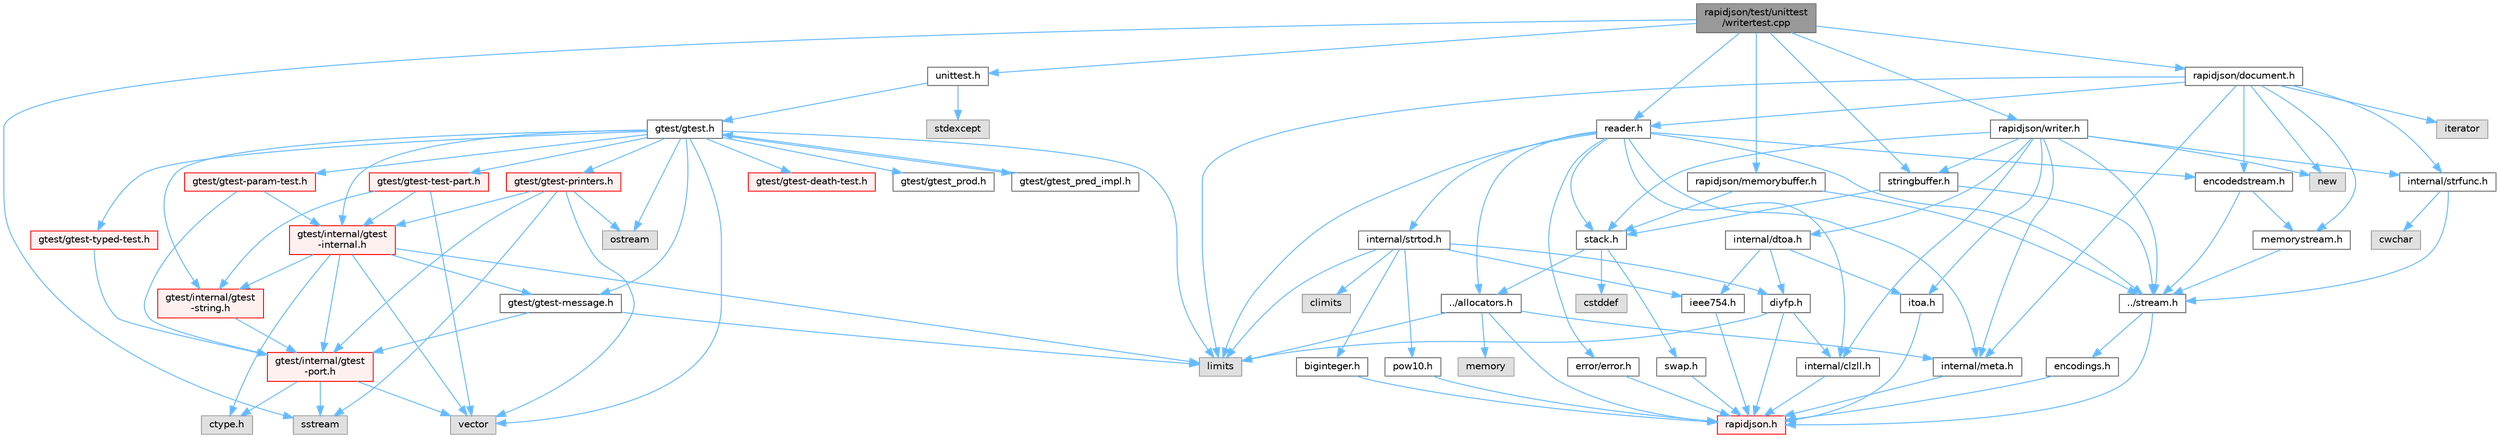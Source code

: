 digraph "rapidjson/test/unittest/writertest.cpp"
{
 // LATEX_PDF_SIZE
  bgcolor="transparent";
  edge [fontname=Helvetica,fontsize=10,labelfontname=Helvetica,labelfontsize=10];
  node [fontname=Helvetica,fontsize=10,shape=box,height=0.2,width=0.4];
  Node1 [id="Node000001",label="rapidjson/test/unittest\l/writertest.cpp",height=0.2,width=0.4,color="gray40", fillcolor="grey60", style="filled", fontcolor="black",tooltip=" "];
  Node1 -> Node2 [id="edge1_Node000001_Node000002",color="steelblue1",style="solid",tooltip=" "];
  Node2 [id="Node000002",label="unittest.h",height=0.2,width=0.4,color="grey40", fillcolor="white", style="filled",URL="$unittest_8h.html",tooltip=" "];
  Node2 -> Node3 [id="edge2_Node000002_Node000003",color="steelblue1",style="solid",tooltip=" "];
  Node3 [id="Node000003",label="gtest/gtest.h",height=0.2,width=0.4,color="grey40", fillcolor="white", style="filled",URL="$gtest_8h.html",tooltip=" "];
  Node3 -> Node4 [id="edge3_Node000003_Node000004",color="steelblue1",style="solid",tooltip=" "];
  Node4 [id="Node000004",label="limits",height=0.2,width=0.4,color="grey60", fillcolor="#E0E0E0", style="filled",tooltip=" "];
  Node3 -> Node5 [id="edge4_Node000003_Node000005",color="steelblue1",style="solid",tooltip=" "];
  Node5 [id="Node000005",label="ostream",height=0.2,width=0.4,color="grey60", fillcolor="#E0E0E0", style="filled",tooltip=" "];
  Node3 -> Node6 [id="edge5_Node000003_Node000006",color="steelblue1",style="solid",tooltip=" "];
  Node6 [id="Node000006",label="vector",height=0.2,width=0.4,color="grey60", fillcolor="#E0E0E0", style="filled",tooltip=" "];
  Node3 -> Node7 [id="edge6_Node000003_Node000007",color="steelblue1",style="solid",tooltip=" "];
  Node7 [id="Node000007",label="gtest/internal/gtest\l-internal.h",height=0.2,width=0.4,color="red", fillcolor="#FFF0F0", style="filled",URL="$gtest-internal_8h.html",tooltip=" "];
  Node7 -> Node8 [id="edge7_Node000007_Node000008",color="steelblue1",style="solid",tooltip=" "];
  Node8 [id="Node000008",label="gtest/internal/gtest\l-port.h",height=0.2,width=0.4,color="red", fillcolor="#FFF0F0", style="filled",URL="$gtest-port_8h.html",tooltip=" "];
  Node8 -> Node9 [id="edge8_Node000008_Node000009",color="steelblue1",style="solid",tooltip=" "];
  Node9 [id="Node000009",label="ctype.h",height=0.2,width=0.4,color="grey60", fillcolor="#E0E0E0", style="filled",tooltip=" "];
  Node8 -> Node19 [id="edge9_Node000008_Node000019",color="steelblue1",style="solid",tooltip=" "];
  Node19 [id="Node000019",label="sstream",height=0.2,width=0.4,color="grey60", fillcolor="#E0E0E0", style="filled",tooltip=" "];
  Node8 -> Node6 [id="edge10_Node000008_Node000006",color="steelblue1",style="solid",tooltip=" "];
  Node7 -> Node9 [id="edge11_Node000007_Node000009",color="steelblue1",style="solid",tooltip=" "];
  Node7 -> Node4 [id="edge12_Node000007_Node000004",color="steelblue1",style="solid",tooltip=" "];
  Node7 -> Node6 [id="edge13_Node000007_Node000006",color="steelblue1",style="solid",tooltip=" "];
  Node7 -> Node44 [id="edge14_Node000007_Node000044",color="steelblue1",style="solid",tooltip=" "];
  Node44 [id="Node000044",label="gtest/gtest-message.h",height=0.2,width=0.4,color="grey40", fillcolor="white", style="filled",URL="$gtest-message_8h.html",tooltip=" "];
  Node44 -> Node4 [id="edge15_Node000044_Node000004",color="steelblue1",style="solid",tooltip=" "];
  Node44 -> Node8 [id="edge16_Node000044_Node000008",color="steelblue1",style="solid",tooltip=" "];
  Node7 -> Node46 [id="edge17_Node000007_Node000046",color="steelblue1",style="solid",tooltip=" "];
  Node46 [id="Node000046",label="gtest/internal/gtest\l-string.h",height=0.2,width=0.4,color="red", fillcolor="#FFF0F0", style="filled",URL="$gtest-string_8h.html",tooltip=" "];
  Node46 -> Node8 [id="edge18_Node000046_Node000008",color="steelblue1",style="solid",tooltip=" "];
  Node3 -> Node46 [id="edge19_Node000003_Node000046",color="steelblue1",style="solid",tooltip=" "];
  Node3 -> Node48 [id="edge20_Node000003_Node000048",color="steelblue1",style="solid",tooltip=" "];
  Node48 [id="Node000048",label="gtest/gtest-death-test.h",height=0.2,width=0.4,color="red", fillcolor="#FFF0F0", style="filled",URL="$gtest-death-test_8h.html",tooltip=" "];
  Node3 -> Node44 [id="edge21_Node000003_Node000044",color="steelblue1",style="solid",tooltip=" "];
  Node3 -> Node50 [id="edge22_Node000003_Node000050",color="steelblue1",style="solid",tooltip=" "];
  Node50 [id="Node000050",label="gtest/gtest-param-test.h",height=0.2,width=0.4,color="red", fillcolor="#FFF0F0", style="filled",URL="$gtest-param-test_8h.html",tooltip=" "];
  Node50 -> Node8 [id="edge23_Node000050_Node000008",color="steelblue1",style="solid",tooltip=" "];
  Node50 -> Node7 [id="edge24_Node000050_Node000007",color="steelblue1",style="solid",tooltip=" "];
  Node3 -> Node55 [id="edge25_Node000003_Node000055",color="steelblue1",style="solid",tooltip=" "];
  Node55 [id="Node000055",label="gtest/gtest-printers.h",height=0.2,width=0.4,color="red", fillcolor="#FFF0F0", style="filled",URL="$gtest-printers_8h.html",tooltip=" "];
  Node55 -> Node5 [id="edge26_Node000055_Node000005",color="steelblue1",style="solid",tooltip=" "];
  Node55 -> Node19 [id="edge27_Node000055_Node000019",color="steelblue1",style="solid",tooltip=" "];
  Node55 -> Node6 [id="edge28_Node000055_Node000006",color="steelblue1",style="solid",tooltip=" "];
  Node55 -> Node8 [id="edge29_Node000055_Node000008",color="steelblue1",style="solid",tooltip=" "];
  Node55 -> Node7 [id="edge30_Node000055_Node000007",color="steelblue1",style="solid",tooltip=" "];
  Node3 -> Node58 [id="edge31_Node000003_Node000058",color="steelblue1",style="solid",tooltip=" "];
  Node58 [id="Node000058",label="gtest/gtest_prod.h",height=0.2,width=0.4,color="grey40", fillcolor="white", style="filled",URL="$gtest__prod_8h.html",tooltip=" "];
  Node3 -> Node59 [id="edge32_Node000003_Node000059",color="steelblue1",style="solid",tooltip=" "];
  Node59 [id="Node000059",label="gtest/gtest-test-part.h",height=0.2,width=0.4,color="red", fillcolor="#FFF0F0", style="filled",URL="$gtest-test-part_8h.html",tooltip=" "];
  Node59 -> Node6 [id="edge33_Node000059_Node000006",color="steelblue1",style="solid",tooltip=" "];
  Node59 -> Node7 [id="edge34_Node000059_Node000007",color="steelblue1",style="solid",tooltip=" "];
  Node59 -> Node46 [id="edge35_Node000059_Node000046",color="steelblue1",style="solid",tooltip=" "];
  Node3 -> Node61 [id="edge36_Node000003_Node000061",color="steelblue1",style="solid",tooltip=" "];
  Node61 [id="Node000061",label="gtest/gtest-typed-test.h",height=0.2,width=0.4,color="red", fillcolor="#FFF0F0", style="filled",URL="$gtest-typed-test_8h.html",tooltip=" "];
  Node61 -> Node8 [id="edge37_Node000061_Node000008",color="steelblue1",style="solid",tooltip=" "];
  Node3 -> Node62 [id="edge38_Node000003_Node000062",color="steelblue1",style="solid",tooltip=" "];
  Node62 [id="Node000062",label="gtest/gtest_pred_impl.h",height=0.2,width=0.4,color="grey40", fillcolor="white", style="filled",URL="$gtest__pred__impl_8h.html",tooltip=" "];
  Node62 -> Node3 [id="edge39_Node000062_Node000003",color="steelblue1",style="solid",tooltip=" "];
  Node2 -> Node63 [id="edge40_Node000002_Node000063",color="steelblue1",style="solid",tooltip=" "];
  Node63 [id="Node000063",label="stdexcept",height=0.2,width=0.4,color="grey60", fillcolor="#E0E0E0", style="filled",tooltip=" "];
  Node1 -> Node64 [id="edge41_Node000001_Node000064",color="steelblue1",style="solid",tooltip=" "];
  Node64 [id="Node000064",label="rapidjson/document.h",height=0.2,width=0.4,color="grey40", fillcolor="white", style="filled",URL="$document_8h.html",tooltip=" "];
  Node64 -> Node65 [id="edge42_Node000064_Node000065",color="steelblue1",style="solid",tooltip=" "];
  Node65 [id="Node000065",label="reader.h",height=0.2,width=0.4,color="grey40", fillcolor="white", style="filled",URL="$reader_8h.html",tooltip=" "];
  Node65 -> Node26 [id="edge43_Node000065_Node000026",color="steelblue1",style="solid",tooltip=" "];
  Node26 [id="Node000026",label="../allocators.h",height=0.2,width=0.4,color="grey40", fillcolor="white", style="filled",URL="$allocators_8h.html",tooltip=" "];
  Node26 -> Node27 [id="edge44_Node000026_Node000027",color="steelblue1",style="solid",tooltip=" "];
  Node27 [id="Node000027",label="rapidjson.h",height=0.2,width=0.4,color="red", fillcolor="#FFF0F0", style="filled",URL="$rapidjson_8h.html",tooltip="common definitions and configuration"];
  Node26 -> Node31 [id="edge45_Node000026_Node000031",color="steelblue1",style="solid",tooltip=" "];
  Node31 [id="Node000031",label="internal/meta.h",height=0.2,width=0.4,color="grey40", fillcolor="white", style="filled",URL="$meta_8h.html",tooltip=" "];
  Node31 -> Node27 [id="edge46_Node000031_Node000027",color="steelblue1",style="solid",tooltip=" "];
  Node26 -> Node32 [id="edge47_Node000026_Node000032",color="steelblue1",style="solid",tooltip=" "];
  Node32 [id="Node000032",label="memory",height=0.2,width=0.4,color="grey60", fillcolor="#E0E0E0", style="filled",tooltip=" "];
  Node26 -> Node4 [id="edge48_Node000026_Node000004",color="steelblue1",style="solid",tooltip=" "];
  Node65 -> Node33 [id="edge49_Node000065_Node000033",color="steelblue1",style="solid",tooltip=" "];
  Node33 [id="Node000033",label="../stream.h",height=0.2,width=0.4,color="grey40", fillcolor="white", style="filled",URL="$stream_8h.html",tooltip=" "];
  Node33 -> Node27 [id="edge50_Node000033_Node000027",color="steelblue1",style="solid",tooltip=" "];
  Node33 -> Node34 [id="edge51_Node000033_Node000034",color="steelblue1",style="solid",tooltip=" "];
  Node34 [id="Node000034",label="encodings.h",height=0.2,width=0.4,color="grey40", fillcolor="white", style="filled",URL="$encodings_8h.html",tooltip=" "];
  Node34 -> Node27 [id="edge52_Node000034_Node000027",color="steelblue1",style="solid",tooltip=" "];
  Node65 -> Node66 [id="edge53_Node000065_Node000066",color="steelblue1",style="solid",tooltip=" "];
  Node66 [id="Node000066",label="encodedstream.h",height=0.2,width=0.4,color="grey40", fillcolor="white", style="filled",URL="$encodedstream_8h.html",tooltip=" "];
  Node66 -> Node33 [id="edge54_Node000066_Node000033",color="steelblue1",style="solid",tooltip=" "];
  Node66 -> Node67 [id="edge55_Node000066_Node000067",color="steelblue1",style="solid",tooltip=" "];
  Node67 [id="Node000067",label="memorystream.h",height=0.2,width=0.4,color="grey40", fillcolor="white", style="filled",URL="$memorystream_8h.html",tooltip=" "];
  Node67 -> Node33 [id="edge56_Node000067_Node000033",color="steelblue1",style="solid",tooltip=" "];
  Node65 -> Node68 [id="edge57_Node000065_Node000068",color="steelblue1",style="solid",tooltip=" "];
  Node68 [id="Node000068",label="internal/clzll.h",height=0.2,width=0.4,color="grey40", fillcolor="white", style="filled",URL="$clzll_8h.html",tooltip=" "];
  Node68 -> Node27 [id="edge58_Node000068_Node000027",color="steelblue1",style="solid",tooltip=" "];
  Node65 -> Node31 [id="edge59_Node000065_Node000031",color="steelblue1",style="solid",tooltip=" "];
  Node65 -> Node35 [id="edge60_Node000065_Node000035",color="steelblue1",style="solid",tooltip=" "];
  Node35 [id="Node000035",label="stack.h",height=0.2,width=0.4,color="grey40", fillcolor="white", style="filled",URL="$stack_8h.html",tooltip=" "];
  Node35 -> Node26 [id="edge61_Node000035_Node000026",color="steelblue1",style="solid",tooltip=" "];
  Node35 -> Node36 [id="edge62_Node000035_Node000036",color="steelblue1",style="solid",tooltip=" "];
  Node36 [id="Node000036",label="swap.h",height=0.2,width=0.4,color="grey40", fillcolor="white", style="filled",URL="$swap_8h.html",tooltip=" "];
  Node36 -> Node27 [id="edge63_Node000036_Node000027",color="steelblue1",style="solid",tooltip=" "];
  Node35 -> Node37 [id="edge64_Node000035_Node000037",color="steelblue1",style="solid",tooltip=" "];
  Node37 [id="Node000037",label="cstddef",height=0.2,width=0.4,color="grey60", fillcolor="#E0E0E0", style="filled",tooltip=" "];
  Node65 -> Node69 [id="edge65_Node000065_Node000069",color="steelblue1",style="solid",tooltip=" "];
  Node69 [id="Node000069",label="internal/strtod.h",height=0.2,width=0.4,color="grey40", fillcolor="white", style="filled",URL="$strtod_8h.html",tooltip=" "];
  Node69 -> Node70 [id="edge66_Node000069_Node000070",color="steelblue1",style="solid",tooltip=" "];
  Node70 [id="Node000070",label="ieee754.h",height=0.2,width=0.4,color="grey40", fillcolor="white", style="filled",URL="$ieee754_8h.html",tooltip=" "];
  Node70 -> Node27 [id="edge67_Node000070_Node000027",color="steelblue1",style="solid",tooltip=" "];
  Node69 -> Node71 [id="edge68_Node000069_Node000071",color="steelblue1",style="solid",tooltip=" "];
  Node71 [id="Node000071",label="biginteger.h",height=0.2,width=0.4,color="grey40", fillcolor="white", style="filled",URL="$biginteger_8h.html",tooltip=" "];
  Node71 -> Node27 [id="edge69_Node000071_Node000027",color="steelblue1",style="solid",tooltip=" "];
  Node69 -> Node72 [id="edge70_Node000069_Node000072",color="steelblue1",style="solid",tooltip=" "];
  Node72 [id="Node000072",label="diyfp.h",height=0.2,width=0.4,color="grey40", fillcolor="white", style="filled",URL="$diyfp_8h.html",tooltip=" "];
  Node72 -> Node27 [id="edge71_Node000072_Node000027",color="steelblue1",style="solid",tooltip=" "];
  Node72 -> Node68 [id="edge72_Node000072_Node000068",color="steelblue1",style="solid",tooltip=" "];
  Node72 -> Node4 [id="edge73_Node000072_Node000004",color="steelblue1",style="solid",tooltip=" "];
  Node69 -> Node73 [id="edge74_Node000069_Node000073",color="steelblue1",style="solid",tooltip=" "];
  Node73 [id="Node000073",label="pow10.h",height=0.2,width=0.4,color="grey40", fillcolor="white", style="filled",URL="$pow10_8h.html",tooltip=" "];
  Node73 -> Node27 [id="edge75_Node000073_Node000027",color="steelblue1",style="solid",tooltip=" "];
  Node69 -> Node74 [id="edge76_Node000069_Node000074",color="steelblue1",style="solid",tooltip=" "];
  Node74 [id="Node000074",label="climits",height=0.2,width=0.4,color="grey60", fillcolor="#E0E0E0", style="filled",tooltip=" "];
  Node69 -> Node4 [id="edge77_Node000069_Node000004",color="steelblue1",style="solid",tooltip=" "];
  Node65 -> Node4 [id="edge78_Node000065_Node000004",color="steelblue1",style="solid",tooltip=" "];
  Node65 -> Node75 [id="edge79_Node000065_Node000075",color="steelblue1",style="solid",tooltip=" "];
  Node75 [id="Node000075",label="error/error.h",height=0.2,width=0.4,color="grey40", fillcolor="white", style="filled",URL="$error_8h.html",tooltip=" "];
  Node75 -> Node27 [id="edge80_Node000075_Node000027",color="steelblue1",style="solid",tooltip=" "];
  Node64 -> Node31 [id="edge81_Node000064_Node000031",color="steelblue1",style="solid",tooltip=" "];
  Node64 -> Node76 [id="edge82_Node000064_Node000076",color="steelblue1",style="solid",tooltip=" "];
  Node76 [id="Node000076",label="internal/strfunc.h",height=0.2,width=0.4,color="grey40", fillcolor="white", style="filled",URL="$strfunc_8h.html",tooltip=" "];
  Node76 -> Node33 [id="edge83_Node000076_Node000033",color="steelblue1",style="solid",tooltip=" "];
  Node76 -> Node77 [id="edge84_Node000076_Node000077",color="steelblue1",style="solid",tooltip=" "];
  Node77 [id="Node000077",label="cwchar",height=0.2,width=0.4,color="grey60", fillcolor="#E0E0E0", style="filled",tooltip=" "];
  Node64 -> Node67 [id="edge85_Node000064_Node000067",color="steelblue1",style="solid",tooltip=" "];
  Node64 -> Node66 [id="edge86_Node000064_Node000066",color="steelblue1",style="solid",tooltip=" "];
  Node64 -> Node78 [id="edge87_Node000064_Node000078",color="steelblue1",style="solid",tooltip=" "];
  Node78 [id="Node000078",label="new",height=0.2,width=0.4,color="grey60", fillcolor="#E0E0E0", style="filled",tooltip=" "];
  Node64 -> Node4 [id="edge88_Node000064_Node000004",color="steelblue1",style="solid",tooltip=" "];
  Node64 -> Node52 [id="edge89_Node000064_Node000052",color="steelblue1",style="solid",tooltip=" "];
  Node52 [id="Node000052",label="iterator",height=0.2,width=0.4,color="grey60", fillcolor="#E0E0E0", style="filled",tooltip=" "];
  Node1 -> Node65 [id="edge90_Node000001_Node000065",color="steelblue1",style="solid",tooltip=" "];
  Node1 -> Node79 [id="edge91_Node000001_Node000079",color="steelblue1",style="solid",tooltip=" "];
  Node79 [id="Node000079",label="rapidjson/writer.h",height=0.2,width=0.4,color="grey40", fillcolor="white", style="filled",URL="$writer_8h.html",tooltip=" "];
  Node79 -> Node33 [id="edge92_Node000079_Node000033",color="steelblue1",style="solid",tooltip=" "];
  Node79 -> Node68 [id="edge93_Node000079_Node000068",color="steelblue1",style="solid",tooltip=" "];
  Node79 -> Node31 [id="edge94_Node000079_Node000031",color="steelblue1",style="solid",tooltip=" "];
  Node79 -> Node35 [id="edge95_Node000079_Node000035",color="steelblue1",style="solid",tooltip=" "];
  Node79 -> Node76 [id="edge96_Node000079_Node000076",color="steelblue1",style="solid",tooltip=" "];
  Node79 -> Node80 [id="edge97_Node000079_Node000080",color="steelblue1",style="solid",tooltip=" "];
  Node80 [id="Node000080",label="internal/dtoa.h",height=0.2,width=0.4,color="grey40", fillcolor="white", style="filled",URL="$dtoa_8h.html",tooltip=" "];
  Node80 -> Node81 [id="edge98_Node000080_Node000081",color="steelblue1",style="solid",tooltip=" "];
  Node81 [id="Node000081",label="itoa.h",height=0.2,width=0.4,color="grey40", fillcolor="white", style="filled",URL="$itoa_8h.html",tooltip=" "];
  Node81 -> Node27 [id="edge99_Node000081_Node000027",color="steelblue1",style="solid",tooltip=" "];
  Node80 -> Node72 [id="edge100_Node000080_Node000072",color="steelblue1",style="solid",tooltip=" "];
  Node80 -> Node70 [id="edge101_Node000080_Node000070",color="steelblue1",style="solid",tooltip=" "];
  Node79 -> Node81 [id="edge102_Node000079_Node000081",color="steelblue1",style="solid",tooltip=" "];
  Node79 -> Node82 [id="edge103_Node000079_Node000082",color="steelblue1",style="solid",tooltip=" "];
  Node82 [id="Node000082",label="stringbuffer.h",height=0.2,width=0.4,color="grey40", fillcolor="white", style="filled",URL="$stringbuffer_8h.html",tooltip=" "];
  Node82 -> Node33 [id="edge104_Node000082_Node000033",color="steelblue1",style="solid",tooltip=" "];
  Node82 -> Node35 [id="edge105_Node000082_Node000035",color="steelblue1",style="solid",tooltip=" "];
  Node79 -> Node78 [id="edge106_Node000079_Node000078",color="steelblue1",style="solid",tooltip=" "];
  Node1 -> Node82 [id="edge107_Node000001_Node000082",color="steelblue1",style="solid",tooltip=" "];
  Node1 -> Node83 [id="edge108_Node000001_Node000083",color="steelblue1",style="solid",tooltip=" "];
  Node83 [id="Node000083",label="rapidjson/memorybuffer.h",height=0.2,width=0.4,color="grey40", fillcolor="white", style="filled",URL="$memorybuffer_8h.html",tooltip=" "];
  Node83 -> Node33 [id="edge109_Node000083_Node000033",color="steelblue1",style="solid",tooltip=" "];
  Node83 -> Node35 [id="edge110_Node000083_Node000035",color="steelblue1",style="solid",tooltip=" "];
  Node1 -> Node19 [id="edge111_Node000001_Node000019",color="steelblue1",style="solid",tooltip=" "];
}
